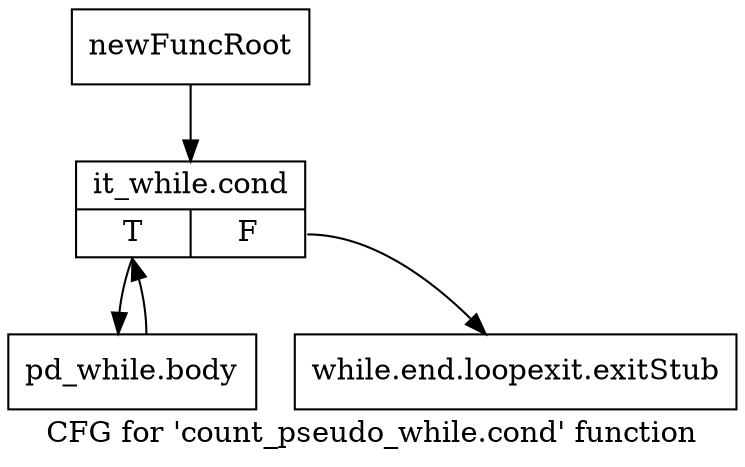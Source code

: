 digraph "CFG for 'count_pseudo_while.cond' function" {
	label="CFG for 'count_pseudo_while.cond' function";

	Node0xc01e800 [shape=record,label="{newFuncRoot}"];
	Node0xc01e800 -> Node0xc01e8a0;
	Node0xc01e850 [shape=record,label="{while.end.loopexit.exitStub}"];
	Node0xc01e8a0 [shape=record,label="{it_while.cond|{<s0>T|<s1>F}}"];
	Node0xc01e8a0:s0 -> Node0xc01e8f0;
	Node0xc01e8a0:s1 -> Node0xc01e850;
	Node0xc01e8f0 [shape=record,label="{pd_while.body}"];
	Node0xc01e8f0 -> Node0xc01e8a0;
}

